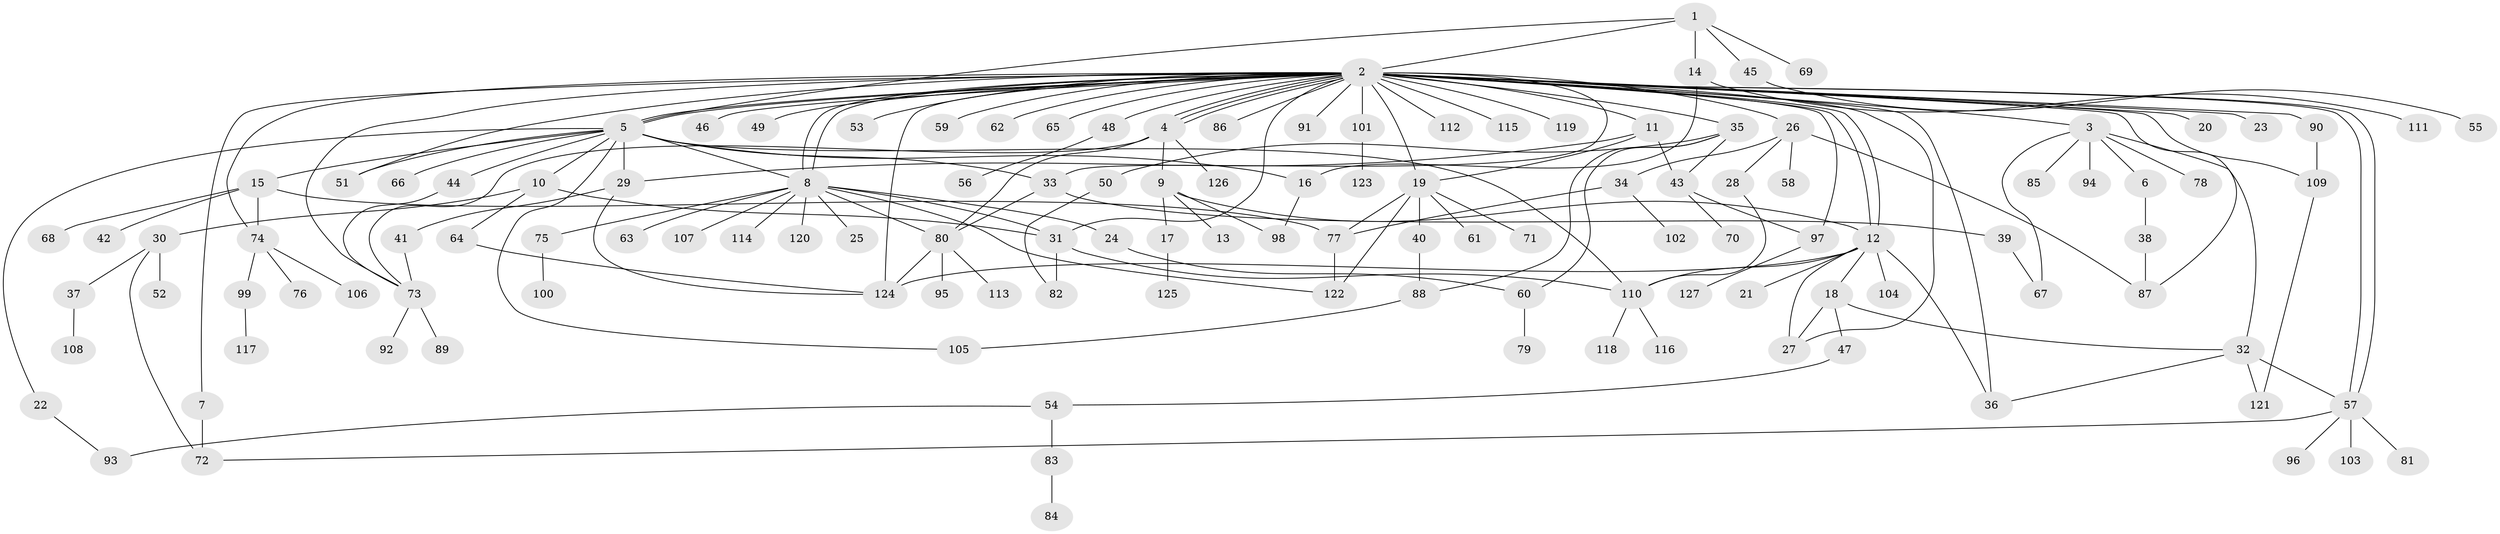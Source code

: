 // coarse degree distribution, {29: 0.02631578947368421, 5: 0.07894736842105263, 6: 0.05263157894736842, 2: 0.13157894736842105, 8: 0.02631578947368421, 1: 0.47368421052631576, 4: 0.10526315789473684, 3: 0.10526315789473684}
// Generated by graph-tools (version 1.1) at 2025/18/03/04/25 18:18:14]
// undirected, 127 vertices, 180 edges
graph export_dot {
graph [start="1"]
  node [color=gray90,style=filled];
  1;
  2;
  3;
  4;
  5;
  6;
  7;
  8;
  9;
  10;
  11;
  12;
  13;
  14;
  15;
  16;
  17;
  18;
  19;
  20;
  21;
  22;
  23;
  24;
  25;
  26;
  27;
  28;
  29;
  30;
  31;
  32;
  33;
  34;
  35;
  36;
  37;
  38;
  39;
  40;
  41;
  42;
  43;
  44;
  45;
  46;
  47;
  48;
  49;
  50;
  51;
  52;
  53;
  54;
  55;
  56;
  57;
  58;
  59;
  60;
  61;
  62;
  63;
  64;
  65;
  66;
  67;
  68;
  69;
  70;
  71;
  72;
  73;
  74;
  75;
  76;
  77;
  78;
  79;
  80;
  81;
  82;
  83;
  84;
  85;
  86;
  87;
  88;
  89;
  90;
  91;
  92;
  93;
  94;
  95;
  96;
  97;
  98;
  99;
  100;
  101;
  102;
  103;
  104;
  105;
  106;
  107;
  108;
  109;
  110;
  111;
  112;
  113;
  114;
  115;
  116;
  117;
  118;
  119;
  120;
  121;
  122;
  123;
  124;
  125;
  126;
  127;
  1 -- 2;
  1 -- 5;
  1 -- 14;
  1 -- 45;
  1 -- 69;
  2 -- 3;
  2 -- 4;
  2 -- 4;
  2 -- 4;
  2 -- 5;
  2 -- 5;
  2 -- 7;
  2 -- 8;
  2 -- 8;
  2 -- 11;
  2 -- 12;
  2 -- 12;
  2 -- 19;
  2 -- 20;
  2 -- 23;
  2 -- 26;
  2 -- 27;
  2 -- 31;
  2 -- 33;
  2 -- 35;
  2 -- 36;
  2 -- 46;
  2 -- 48;
  2 -- 49;
  2 -- 51;
  2 -- 53;
  2 -- 57;
  2 -- 57;
  2 -- 59;
  2 -- 62;
  2 -- 65;
  2 -- 73;
  2 -- 74;
  2 -- 86;
  2 -- 87;
  2 -- 90;
  2 -- 91;
  2 -- 97;
  2 -- 101;
  2 -- 109;
  2 -- 112;
  2 -- 115;
  2 -- 119;
  2 -- 124;
  3 -- 6;
  3 -- 32;
  3 -- 67;
  3 -- 78;
  3 -- 85;
  3 -- 94;
  4 -- 9;
  4 -- 73;
  4 -- 80;
  4 -- 126;
  5 -- 8;
  5 -- 10;
  5 -- 15;
  5 -- 16;
  5 -- 22;
  5 -- 29;
  5 -- 33;
  5 -- 44;
  5 -- 51;
  5 -- 66;
  5 -- 105;
  5 -- 110;
  6 -- 38;
  7 -- 72;
  8 -- 24;
  8 -- 25;
  8 -- 31;
  8 -- 63;
  8 -- 75;
  8 -- 80;
  8 -- 107;
  8 -- 114;
  8 -- 120;
  8 -- 122;
  9 -- 12;
  9 -- 13;
  9 -- 17;
  9 -- 98;
  10 -- 30;
  10 -- 31;
  10 -- 64;
  11 -- 19;
  11 -- 29;
  11 -- 43;
  12 -- 18;
  12 -- 21;
  12 -- 27;
  12 -- 36;
  12 -- 104;
  12 -- 110;
  12 -- 124;
  14 -- 16;
  14 -- 111;
  15 -- 42;
  15 -- 68;
  15 -- 74;
  15 -- 77;
  16 -- 98;
  17 -- 125;
  18 -- 27;
  18 -- 32;
  18 -- 47;
  19 -- 40;
  19 -- 61;
  19 -- 71;
  19 -- 77;
  19 -- 122;
  22 -- 93;
  24 -- 60;
  26 -- 28;
  26 -- 34;
  26 -- 58;
  26 -- 87;
  28 -- 110;
  29 -- 41;
  29 -- 124;
  30 -- 37;
  30 -- 52;
  30 -- 72;
  31 -- 82;
  31 -- 110;
  32 -- 36;
  32 -- 57;
  32 -- 121;
  33 -- 39;
  33 -- 80;
  34 -- 77;
  34 -- 102;
  35 -- 43;
  35 -- 50;
  35 -- 60;
  35 -- 88;
  37 -- 108;
  38 -- 87;
  39 -- 67;
  40 -- 88;
  41 -- 73;
  43 -- 70;
  43 -- 97;
  44 -- 73;
  45 -- 55;
  47 -- 54;
  48 -- 56;
  50 -- 82;
  54 -- 83;
  54 -- 93;
  57 -- 72;
  57 -- 81;
  57 -- 96;
  57 -- 103;
  60 -- 79;
  64 -- 124;
  73 -- 89;
  73 -- 92;
  74 -- 76;
  74 -- 99;
  74 -- 106;
  75 -- 100;
  77 -- 122;
  80 -- 95;
  80 -- 113;
  80 -- 124;
  83 -- 84;
  88 -- 105;
  90 -- 109;
  97 -- 127;
  99 -- 117;
  101 -- 123;
  109 -- 121;
  110 -- 116;
  110 -- 118;
}
